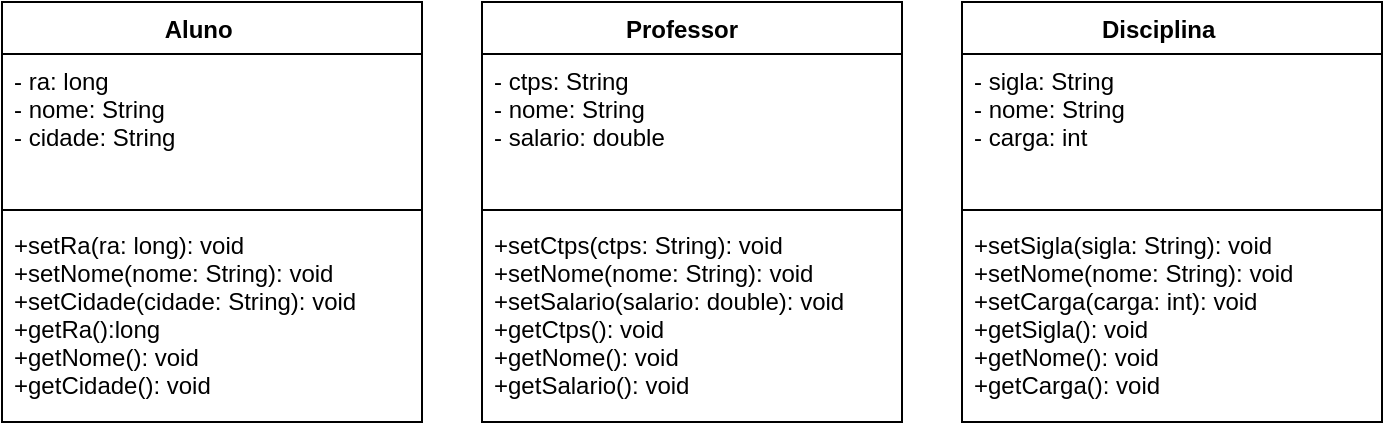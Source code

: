 <mxfile version="20.8.20" type="github">
  <diagram name="Página-1" id="-CoJNxCVAsOfs3zhAC2D">
    <mxGraphModel dx="1434" dy="796" grid="1" gridSize="10" guides="1" tooltips="1" connect="1" arrows="1" fold="1" page="1" pageScale="1" pageWidth="827" pageHeight="1169" math="0" shadow="0">
      <root>
        <mxCell id="0" />
        <mxCell id="1" parent="0" />
        <mxCell id="JBQIDbvt1LfwExbwXOnw-1" value="Aluno    " style="swimlane;fontStyle=1;align=center;verticalAlign=top;childLayout=stackLayout;horizontal=1;startSize=26;horizontalStack=0;resizeParent=1;resizeParentMax=0;resizeLast=0;collapsible=1;marginBottom=0;" vertex="1" parent="1">
          <mxGeometry x="40" y="40" width="210" height="210" as="geometry" />
        </mxCell>
        <mxCell id="JBQIDbvt1LfwExbwXOnw-2" value="- ra: long&#xa;- nome: String&#xa;- cidade: String" style="text;strokeColor=none;fillColor=none;align=left;verticalAlign=top;spacingLeft=4;spacingRight=4;overflow=hidden;rotatable=0;points=[[0,0.5],[1,0.5]];portConstraint=eastwest;" vertex="1" parent="JBQIDbvt1LfwExbwXOnw-1">
          <mxGeometry y="26" width="210" height="74" as="geometry" />
        </mxCell>
        <mxCell id="JBQIDbvt1LfwExbwXOnw-3" value="" style="line;strokeWidth=1;fillColor=none;align=left;verticalAlign=middle;spacingTop=-1;spacingLeft=3;spacingRight=3;rotatable=0;labelPosition=right;points=[];portConstraint=eastwest;strokeColor=inherit;" vertex="1" parent="JBQIDbvt1LfwExbwXOnw-1">
          <mxGeometry y="100" width="210" height="8" as="geometry" />
        </mxCell>
        <mxCell id="JBQIDbvt1LfwExbwXOnw-4" value="+setRa(ra: long): void&#xa;+setNome(nome: String): void&#xa;+setCidade(cidade: String): void&#xa;+getRa():long&#xa;+getNome(): void&#xa;+getCidade(): void" style="text;strokeColor=none;fillColor=none;align=left;verticalAlign=top;spacingLeft=4;spacingRight=4;overflow=hidden;rotatable=0;points=[[0,0.5],[1,0.5]];portConstraint=eastwest;" vertex="1" parent="JBQIDbvt1LfwExbwXOnw-1">
          <mxGeometry y="108" width="210" height="102" as="geometry" />
        </mxCell>
        <mxCell id="JBQIDbvt1LfwExbwXOnw-6" value="Professor   " style="swimlane;fontStyle=1;align=center;verticalAlign=top;childLayout=stackLayout;horizontal=1;startSize=26;horizontalStack=0;resizeParent=1;resizeParentMax=0;resizeLast=0;collapsible=1;marginBottom=0;" vertex="1" parent="1">
          <mxGeometry x="280" y="40" width="210" height="210" as="geometry" />
        </mxCell>
        <mxCell id="JBQIDbvt1LfwExbwXOnw-7" value="- ctps: String&#xa;- nome: String&#xa;- salario: double" style="text;strokeColor=none;fillColor=none;align=left;verticalAlign=top;spacingLeft=4;spacingRight=4;overflow=hidden;rotatable=0;points=[[0,0.5],[1,0.5]];portConstraint=eastwest;" vertex="1" parent="JBQIDbvt1LfwExbwXOnw-6">
          <mxGeometry y="26" width="210" height="74" as="geometry" />
        </mxCell>
        <mxCell id="JBQIDbvt1LfwExbwXOnw-8" value="" style="line;strokeWidth=1;fillColor=none;align=left;verticalAlign=middle;spacingTop=-1;spacingLeft=3;spacingRight=3;rotatable=0;labelPosition=right;points=[];portConstraint=eastwest;strokeColor=inherit;" vertex="1" parent="JBQIDbvt1LfwExbwXOnw-6">
          <mxGeometry y="100" width="210" height="8" as="geometry" />
        </mxCell>
        <mxCell id="JBQIDbvt1LfwExbwXOnw-9" value="+setCtps(ctps: String): void&#xa;+setNome(nome: String): void&#xa;+setSalario(salario: double): void&#xa;+getCtps(): void&#xa;+getNome(): void&#xa;+getSalario(): void&#xa;" style="text;strokeColor=none;fillColor=none;align=left;verticalAlign=top;spacingLeft=4;spacingRight=4;overflow=hidden;rotatable=0;points=[[0,0.5],[1,0.5]];portConstraint=eastwest;" vertex="1" parent="JBQIDbvt1LfwExbwXOnw-6">
          <mxGeometry y="108" width="210" height="102" as="geometry" />
        </mxCell>
        <mxCell id="JBQIDbvt1LfwExbwXOnw-10" value="Disciplina    " style="swimlane;fontStyle=1;align=center;verticalAlign=top;childLayout=stackLayout;horizontal=1;startSize=26;horizontalStack=0;resizeParent=1;resizeParentMax=0;resizeLast=0;collapsible=1;marginBottom=0;" vertex="1" parent="1">
          <mxGeometry x="520" y="40" width="210" height="210" as="geometry" />
        </mxCell>
        <mxCell id="JBQIDbvt1LfwExbwXOnw-11" value="- sigla: String&#xa;- nome: String&#xa;- carga: int" style="text;strokeColor=none;fillColor=none;align=left;verticalAlign=top;spacingLeft=4;spacingRight=4;overflow=hidden;rotatable=0;points=[[0,0.5],[1,0.5]];portConstraint=eastwest;" vertex="1" parent="JBQIDbvt1LfwExbwXOnw-10">
          <mxGeometry y="26" width="210" height="74" as="geometry" />
        </mxCell>
        <mxCell id="JBQIDbvt1LfwExbwXOnw-12" value="" style="line;strokeWidth=1;fillColor=none;align=left;verticalAlign=middle;spacingTop=-1;spacingLeft=3;spacingRight=3;rotatable=0;labelPosition=right;points=[];portConstraint=eastwest;strokeColor=inherit;" vertex="1" parent="JBQIDbvt1LfwExbwXOnw-10">
          <mxGeometry y="100" width="210" height="8" as="geometry" />
        </mxCell>
        <mxCell id="JBQIDbvt1LfwExbwXOnw-13" value="+setSigla(sigla: String): void&#xa;+setNome(nome: String): void&#xa;+setCarga(carga: int): void&#xa;+getSigla(): void&#xa;+getNome(): void&#xa;+getCarga(): void" style="text;strokeColor=none;fillColor=none;align=left;verticalAlign=top;spacingLeft=4;spacingRight=4;overflow=hidden;rotatable=0;points=[[0,0.5],[1,0.5]];portConstraint=eastwest;" vertex="1" parent="JBQIDbvt1LfwExbwXOnw-10">
          <mxGeometry y="108" width="210" height="102" as="geometry" />
        </mxCell>
      </root>
    </mxGraphModel>
  </diagram>
</mxfile>
